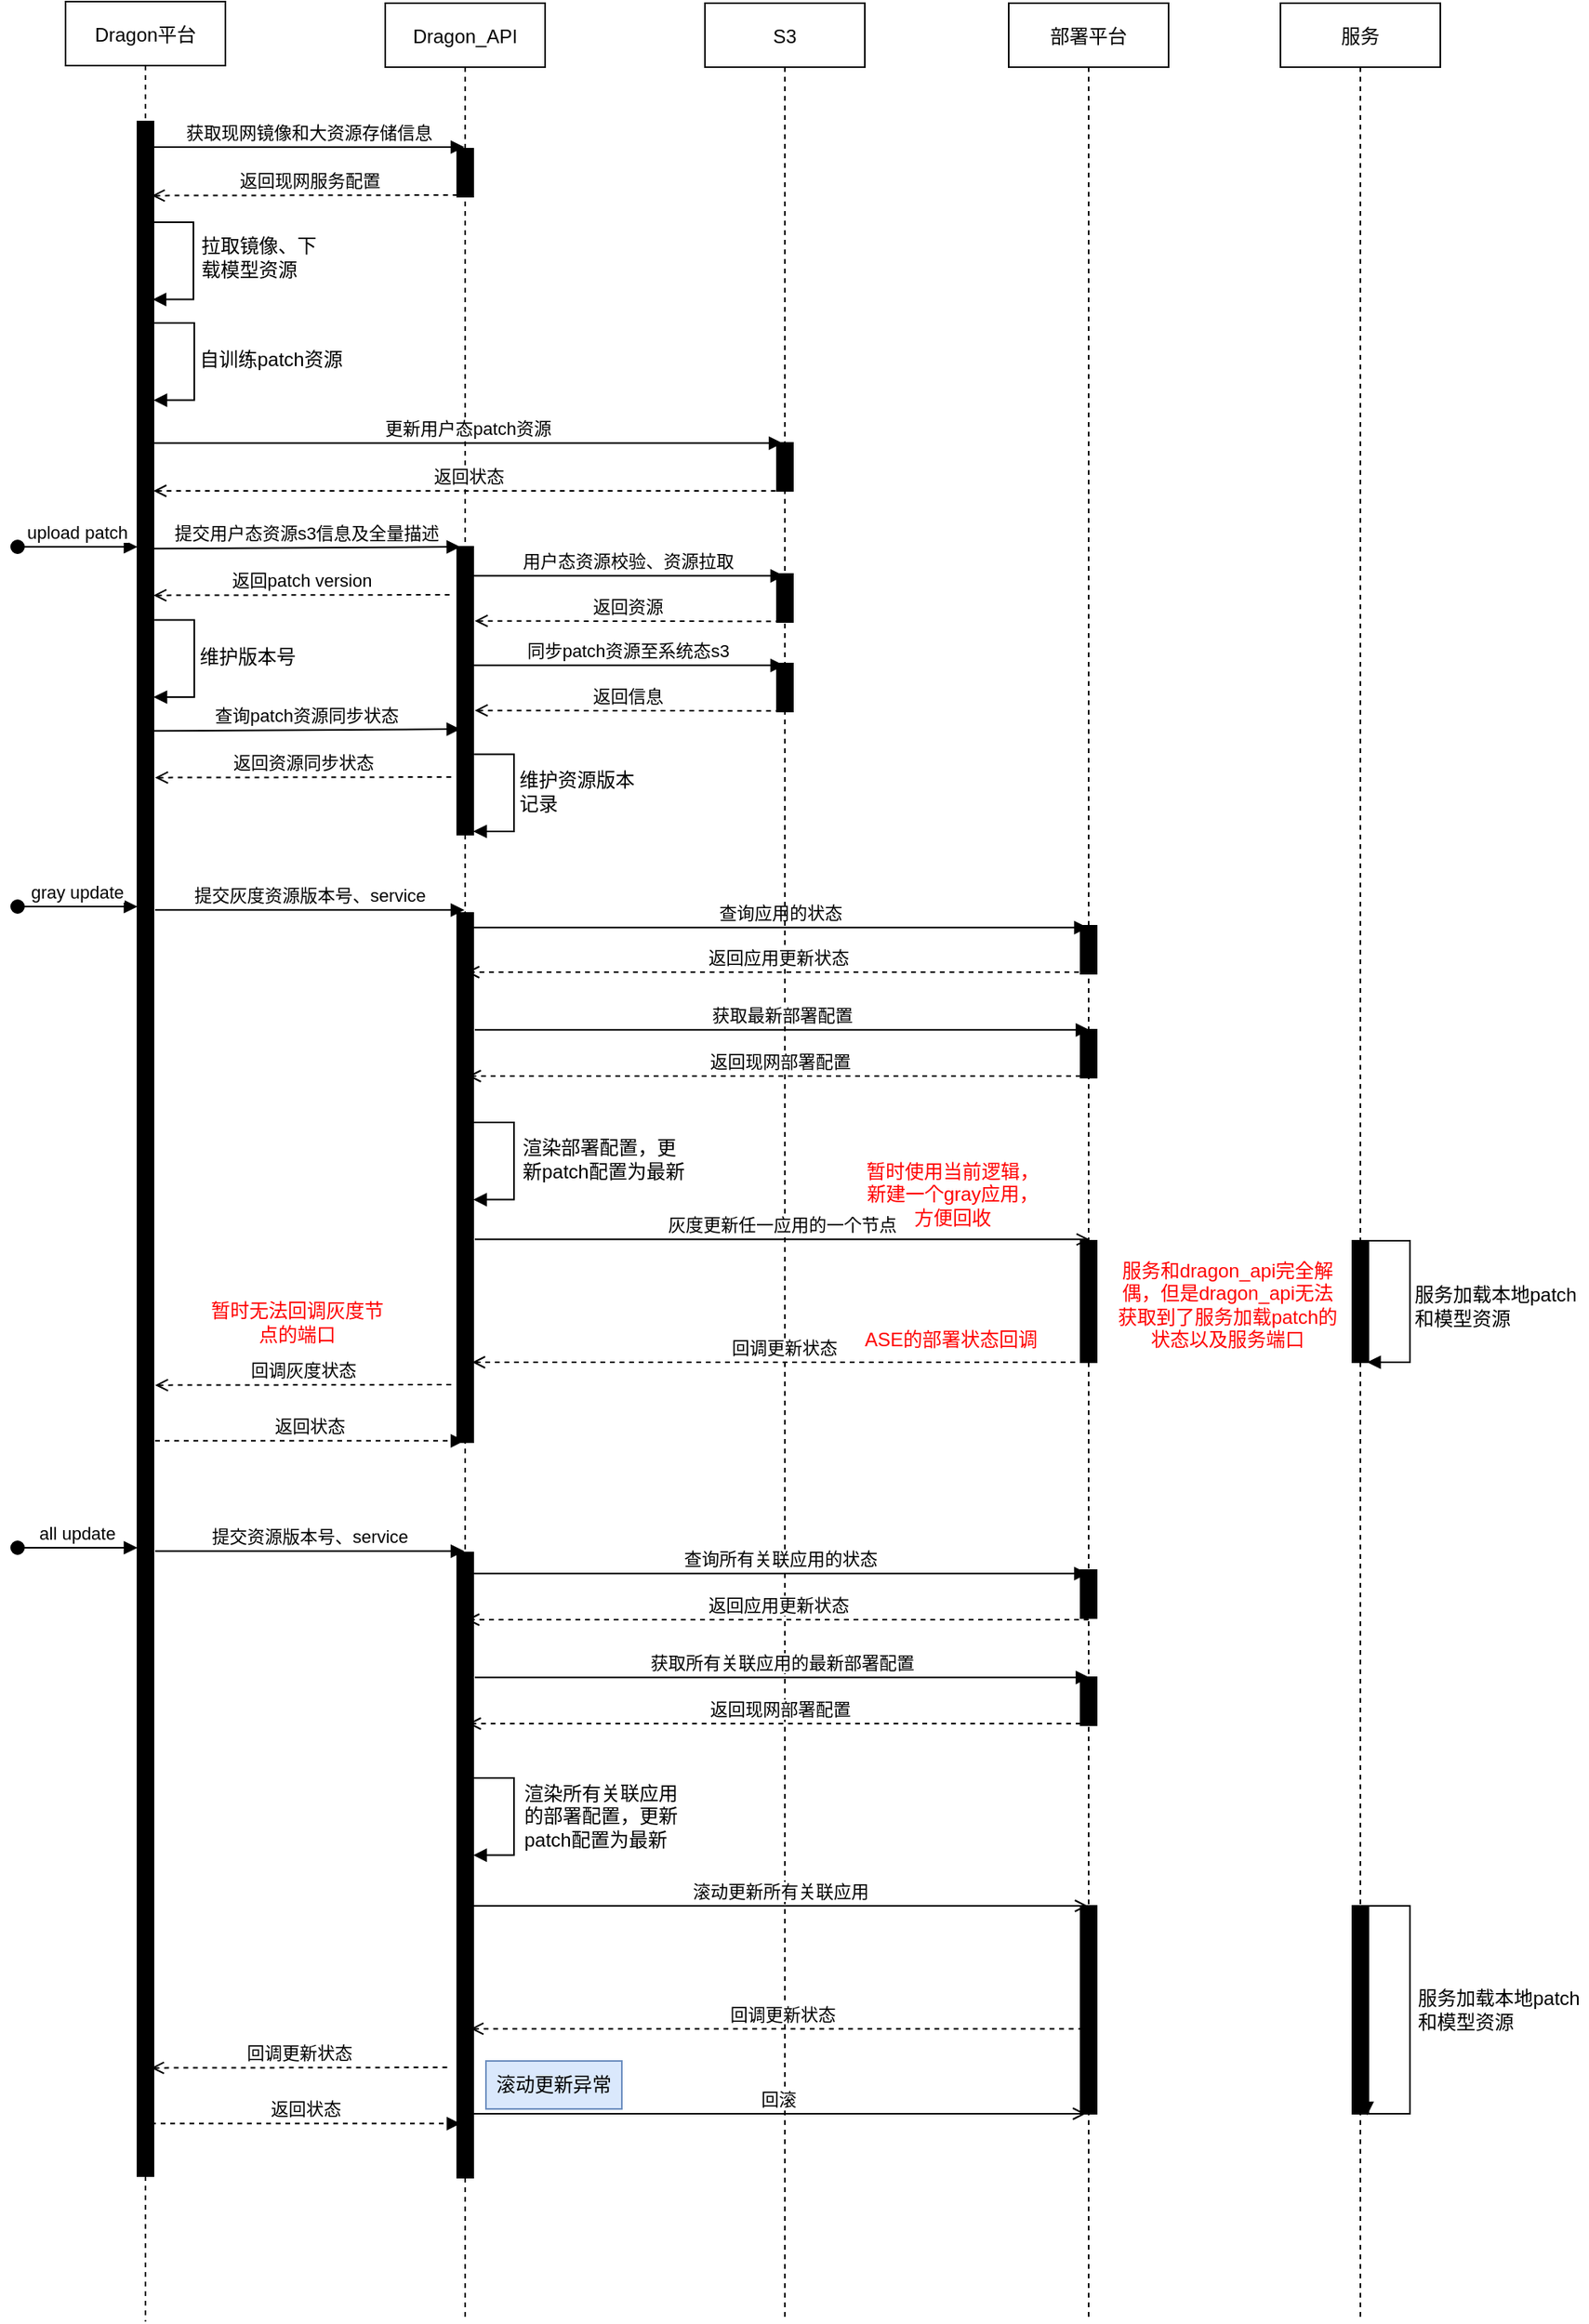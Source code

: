 <mxfile version="19.0.2" type="github" pages="2">
  <diagram id="kgpKYQtTHZ0yAKxKKP6v" name="Page-1">
    <mxGraphModel dx="946" dy="546" grid="1" gridSize="10" guides="1" tooltips="1" connect="1" arrows="1" fold="1" page="1" pageScale="1" pageWidth="850" pageHeight="1100" math="0" shadow="0">
      <root>
        <mxCell id="0" />
        <mxCell id="1" parent="0" />
        <mxCell id="xoV1Sry97TsbXiUux0vx-1" value="Dragon平台" style="shape=umlLifeline;perimeter=lifelinePerimeter;container=1;collapsible=0;recursiveResize=0;rounded=0;shadow=0;strokeWidth=1;" parent="1" vertex="1">
          <mxGeometry x="540" y="69" width="100" height="1451" as="geometry" />
        </mxCell>
        <mxCell id="xoV1Sry97TsbXiUux0vx-10" value="" style="points=[];perimeter=orthogonalPerimeter;rounded=0;shadow=0;strokeWidth=1;fillColor=#000000;" parent="xoV1Sry97TsbXiUux0vx-1" vertex="1">
          <mxGeometry x="45" y="75" width="10" height="1285" as="geometry" />
        </mxCell>
        <mxCell id="xoV1Sry97TsbXiUux0vx-17" value="" style="endArrow=block;html=1;rounded=0;edgeStyle=orthogonalEdgeStyle;entryX=0.945;entryY=0.649;entryDx=0;entryDy=0;entryPerimeter=0;endFill=1;" parent="xoV1Sry97TsbXiUux0vx-1" edge="1">
          <mxGeometry width="50" height="50" relative="1" as="geometry">
            <mxPoint x="55" y="138" as="sourcePoint" />
            <mxPoint x="54.45" y="186.31" as="targetPoint" />
            <Array as="points">
              <mxPoint x="80" y="138" />
              <mxPoint x="80" y="186" />
            </Array>
          </mxGeometry>
        </mxCell>
        <mxCell id="xoV1Sry97TsbXiUux0vx-22" value="" style="endArrow=block;html=1;rounded=0;edgeStyle=orthogonalEdgeStyle;entryX=0.945;entryY=0.649;entryDx=0;entryDy=0;entryPerimeter=0;endFill=1;" parent="xoV1Sry97TsbXiUux0vx-1" edge="1">
          <mxGeometry width="50" height="50" relative="1" as="geometry">
            <mxPoint x="55.55" y="201" as="sourcePoint" />
            <mxPoint x="55" y="249.31" as="targetPoint" />
            <Array as="points">
              <mxPoint x="80.55" y="201" />
              <mxPoint x="80.55" y="249" />
            </Array>
          </mxGeometry>
        </mxCell>
        <mxCell id="xoV1Sry97TsbXiUux0vx-28" value="upload patch" style="verticalAlign=bottom;startArrow=oval;endArrow=block;startSize=8;shadow=0;strokeWidth=1;" parent="xoV1Sry97TsbXiUux0vx-1" edge="1">
          <mxGeometry relative="1" as="geometry">
            <mxPoint x="-30" y="341" as="sourcePoint" />
            <mxPoint x="45" y="341" as="targetPoint" />
          </mxGeometry>
        </mxCell>
        <mxCell id="xoV1Sry97TsbXiUux0vx-6" value="Dragon_API" style="shape=umlLifeline;perimeter=lifelinePerimeter;container=1;collapsible=0;recursiveResize=0;rounded=0;shadow=0;strokeWidth=1;" parent="1" vertex="1">
          <mxGeometry x="740" y="70" width="100" height="1450" as="geometry" />
        </mxCell>
        <mxCell id="xoV1Sry97TsbXiUux0vx-12" value="" style="points=[];perimeter=orthogonalPerimeter;rounded=0;shadow=0;strokeWidth=1;fillColor=#000000;" parent="xoV1Sry97TsbXiUux0vx-6" vertex="1">
          <mxGeometry x="45" y="91" width="10" height="30" as="geometry" />
        </mxCell>
        <mxCell id="xoV1Sry97TsbXiUux0vx-29" value="提交用户态资源s3信息及全量描述" style="verticalAlign=bottom;endArrow=block;shadow=0;strokeWidth=1;entryX=0.191;entryY=-0.039;entryDx=0;entryDy=0;entryPerimeter=0;" parent="xoV1Sry97TsbXiUux0vx-6" edge="1">
          <mxGeometry relative="1" as="geometry">
            <mxPoint x="-145" y="341.17" as="sourcePoint" />
            <mxPoint x="46.91" y="340" as="targetPoint" />
          </mxGeometry>
        </mxCell>
        <mxCell id="xoV1Sry97TsbXiUux0vx-30" value="" style="points=[];perimeter=orthogonalPerimeter;rounded=0;shadow=0;strokeWidth=1;fillColor=#000000;" parent="xoV1Sry97TsbXiUux0vx-6" vertex="1">
          <mxGeometry x="45" y="340" width="10" height="180" as="geometry" />
        </mxCell>
        <mxCell id="xoV1Sry97TsbXiUux0vx-31" value="返回patch version" style="verticalAlign=bottom;endArrow=none;shadow=0;strokeWidth=1;startArrow=open;startFill=0;endFill=0;dashed=1;" parent="xoV1Sry97TsbXiUux0vx-6" edge="1">
          <mxGeometry relative="1" as="geometry">
            <mxPoint x="-145.0" y="370.33" as="sourcePoint" />
            <mxPoint x="41" y="370" as="targetPoint" />
          </mxGeometry>
        </mxCell>
        <mxCell id="xoV1Sry97TsbXiUux0vx-46" value="" style="points=[];perimeter=orthogonalPerimeter;rounded=0;shadow=0;strokeWidth=1;fillColor=#000000;" parent="xoV1Sry97TsbXiUux0vx-6" vertex="1">
          <mxGeometry x="45" y="569" width="10" height="331" as="geometry" />
        </mxCell>
        <mxCell id="xoV1Sry97TsbXiUux0vx-47" value="查询应用的状态" style="verticalAlign=bottom;endArrow=block;shadow=0;strokeWidth=1;" parent="xoV1Sry97TsbXiUux0vx-6" target="xoV1Sry97TsbXiUux0vx-8" edge="1">
          <mxGeometry relative="1" as="geometry">
            <mxPoint x="55" y="578.17" as="sourcePoint" />
            <mxPoint x="248.5" y="578.17" as="targetPoint" />
          </mxGeometry>
        </mxCell>
        <mxCell id="xoV1Sry97TsbXiUux0vx-75" value="" style="points=[];perimeter=orthogonalPerimeter;rounded=0;shadow=0;strokeWidth=1;fillColor=#000000;" parent="xoV1Sry97TsbXiUux0vx-6" vertex="1">
          <mxGeometry x="45" y="969" width="10" height="391" as="geometry" />
        </mxCell>
        <mxCell id="xoV1Sry97TsbXiUux0vx-86" value="回调更新状态" style="verticalAlign=bottom;endArrow=none;shadow=0;strokeWidth=1;startArrow=open;startFill=0;endFill=0;dashed=1;" parent="xoV1Sry97TsbXiUux0vx-6" edge="1">
          <mxGeometry relative="1" as="geometry">
            <mxPoint x="-146.5" y="1291.33" as="sourcePoint" />
            <mxPoint x="39.5" y="1291" as="targetPoint" />
          </mxGeometry>
        </mxCell>
        <mxCell id="xoV1Sry97TsbXiUux0vx-87" value="返回状态" style="verticalAlign=bottom;endArrow=block;shadow=0;strokeWidth=1;dashed=1;" parent="xoV1Sry97TsbXiUux0vx-6" edge="1">
          <mxGeometry relative="1" as="geometry">
            <mxPoint x="-146.5" y="1326.17" as="sourcePoint" />
            <mxPoint x="47" y="1326.17" as="targetPoint" />
          </mxGeometry>
        </mxCell>
        <mxCell id="xoV1Sry97TsbXiUux0vx-90" value="滚动更新异常" style="rounded=0;whiteSpace=wrap;html=1;fillColor=#dae8fc;strokeColor=#6c8ebf;" parent="xoV1Sry97TsbXiUux0vx-6" vertex="1">
          <mxGeometry x="63" y="1287" width="85" height="30" as="geometry" />
        </mxCell>
        <mxCell id="xoV1Sry97TsbXiUux0vx-7" value="S3" style="shape=umlLifeline;perimeter=lifelinePerimeter;container=1;collapsible=0;recursiveResize=0;rounded=0;shadow=0;strokeWidth=1;" parent="1" vertex="1">
          <mxGeometry x="940" y="70" width="100" height="1450" as="geometry" />
        </mxCell>
        <mxCell id="xoV1Sry97TsbXiUux0vx-25" value="" style="points=[];perimeter=orthogonalPerimeter;rounded=0;shadow=0;strokeWidth=1;fillColor=#000000;" parent="xoV1Sry97TsbXiUux0vx-7" vertex="1">
          <mxGeometry x="45" y="275" width="10" height="30" as="geometry" />
        </mxCell>
        <mxCell id="xoV1Sry97TsbXiUux0vx-26" value="返回状态" style="verticalAlign=bottom;endArrow=none;shadow=0;strokeWidth=1;entryX=0.53;entryY=0.147;entryDx=0;entryDy=0;entryPerimeter=0;startArrow=open;startFill=0;endFill=0;dashed=1;" parent="xoV1Sry97TsbXiUux0vx-7" edge="1">
          <mxGeometry relative="1" as="geometry">
            <mxPoint x="-345.013" y="305" as="sourcePoint" />
            <mxPoint x="50" y="305.0" as="targetPoint" />
          </mxGeometry>
        </mxCell>
        <mxCell id="xoV1Sry97TsbXiUux0vx-32" value="用户态资源校验、资源拉取" style="verticalAlign=bottom;endArrow=block;shadow=0;strokeWidth=1;" parent="xoV1Sry97TsbXiUux0vx-7" target="xoV1Sry97TsbXiUux0vx-7" edge="1">
          <mxGeometry relative="1" as="geometry">
            <mxPoint x="-144.91" y="358.17" as="sourcePoint" />
            <mxPoint x="47.0" y="357" as="targetPoint" />
          </mxGeometry>
        </mxCell>
        <mxCell id="xoV1Sry97TsbXiUux0vx-33" value="" style="points=[];perimeter=orthogonalPerimeter;rounded=0;shadow=0;strokeWidth=1;fillColor=#000000;" parent="xoV1Sry97TsbXiUux0vx-7" vertex="1">
          <mxGeometry x="45" y="357" width="10" height="30" as="geometry" />
        </mxCell>
        <mxCell id="xoV1Sry97TsbXiUux0vx-55" value="回调更新状态" style="verticalAlign=bottom;endArrow=none;shadow=0;strokeWidth=1;startArrow=open;startFill=0;endFill=0;dashed=1;" parent="xoV1Sry97TsbXiUux0vx-7" edge="1">
          <mxGeometry relative="1" as="geometry">
            <mxPoint x="-145.65" y="850" as="sourcePoint" />
            <mxPoint x="245.65" y="850" as="targetPoint" />
          </mxGeometry>
        </mxCell>
        <mxCell id="xoV1Sry97TsbXiUux0vx-8" value="部署平台" style="shape=umlLifeline;perimeter=lifelinePerimeter;container=1;collapsible=0;recursiveResize=0;rounded=0;shadow=0;strokeWidth=1;" parent="1" vertex="1">
          <mxGeometry x="1130" y="70" width="100" height="1450" as="geometry" />
        </mxCell>
        <mxCell id="xoV1Sry97TsbXiUux0vx-56" value="" style="points=[];perimeter=orthogonalPerimeter;rounded=0;shadow=0;strokeWidth=1;fillColor=#000000;" parent="xoV1Sry97TsbXiUux0vx-8" vertex="1">
          <mxGeometry x="45" y="577" width="10" height="30" as="geometry" />
        </mxCell>
        <mxCell id="xoV1Sry97TsbXiUux0vx-57" value="" style="points=[];perimeter=orthogonalPerimeter;rounded=0;shadow=0;strokeWidth=1;fillColor=#000000;" parent="xoV1Sry97TsbXiUux0vx-8" vertex="1">
          <mxGeometry x="45" y="642" width="10" height="30" as="geometry" />
        </mxCell>
        <mxCell id="xoV1Sry97TsbXiUux0vx-58" value="" style="points=[];perimeter=orthogonalPerimeter;rounded=0;shadow=0;strokeWidth=1;fillColor=#000000;" parent="xoV1Sry97TsbXiUux0vx-8" vertex="1">
          <mxGeometry x="45" y="774" width="10" height="76" as="geometry" />
        </mxCell>
        <mxCell id="xoV1Sry97TsbXiUux0vx-76" value="" style="points=[];perimeter=orthogonalPerimeter;rounded=0;shadow=0;strokeWidth=1;fillColor=#000000;" parent="xoV1Sry97TsbXiUux0vx-8" vertex="1">
          <mxGeometry x="45" y="980" width="10" height="30" as="geometry" />
        </mxCell>
        <mxCell id="xoV1Sry97TsbXiUux0vx-77" value="" style="points=[];perimeter=orthogonalPerimeter;rounded=0;shadow=0;strokeWidth=1;fillColor=#000000;" parent="xoV1Sry97TsbXiUux0vx-8" vertex="1">
          <mxGeometry x="45" y="1047" width="10" height="30" as="geometry" />
        </mxCell>
        <mxCell id="xoV1Sry97TsbXiUux0vx-82" value="" style="points=[];perimeter=orthogonalPerimeter;rounded=0;shadow=0;strokeWidth=1;fillColor=#000000;" parent="xoV1Sry97TsbXiUux0vx-8" vertex="1">
          <mxGeometry x="45" y="1190" width="10" height="130" as="geometry" />
        </mxCell>
        <mxCell id="xoV1Sry97TsbXiUux0vx-9" value="服务" style="shape=umlLifeline;perimeter=lifelinePerimeter;container=1;collapsible=0;recursiveResize=0;rounded=0;shadow=0;strokeWidth=1;" parent="1" vertex="1">
          <mxGeometry x="1300" y="70" width="100" height="1450" as="geometry" />
        </mxCell>
        <mxCell id="xoV1Sry97TsbXiUux0vx-59" value="" style="points=[];perimeter=orthogonalPerimeter;rounded=0;shadow=0;strokeWidth=1;fillColor=#000000;" parent="xoV1Sry97TsbXiUux0vx-9" vertex="1">
          <mxGeometry x="45" y="774" width="10" height="76" as="geometry" />
        </mxCell>
        <mxCell id="xoV1Sry97TsbXiUux0vx-11" value="获取现网镜像和大资源存储信息" style="verticalAlign=bottom;endArrow=block;shadow=0;strokeWidth=1;" parent="1" target="xoV1Sry97TsbXiUux0vx-6" edge="1">
          <mxGeometry relative="1" as="geometry">
            <mxPoint x="595" y="160" as="sourcePoint" />
            <mxPoint x="780" y="160" as="targetPoint" />
          </mxGeometry>
        </mxCell>
        <mxCell id="xoV1Sry97TsbXiUux0vx-14" value="返回现网服务配置" style="verticalAlign=bottom;endArrow=none;shadow=0;strokeWidth=1;entryX=0.53;entryY=0.147;entryDx=0;entryDy=0;entryPerimeter=0;startArrow=open;startFill=0;endFill=0;dashed=1;" parent="1" edge="1">
          <mxGeometry relative="1" as="geometry">
            <mxPoint x="594" y="190.33" as="sourcePoint" />
            <mxPoint x="792" y="190.0" as="targetPoint" />
          </mxGeometry>
        </mxCell>
        <mxCell id="xoV1Sry97TsbXiUux0vx-21" value="拉取镜像、下载模型资源" style="text;html=1;strokeColor=none;fillColor=none;align=left;verticalAlign=middle;whiteSpace=wrap;rounded=0;" parent="1" vertex="1">
          <mxGeometry x="623" y="214" width="80" height="30" as="geometry" />
        </mxCell>
        <mxCell id="xoV1Sry97TsbXiUux0vx-23" value="自训练patch资源" style="text;html=1;strokeColor=none;fillColor=none;align=left;verticalAlign=middle;whiteSpace=wrap;rounded=0;" parent="1" vertex="1">
          <mxGeometry x="622" y="278" width="98" height="30" as="geometry" />
        </mxCell>
        <mxCell id="xoV1Sry97TsbXiUux0vx-24" value="更新用户态patch资源" style="verticalAlign=bottom;endArrow=block;shadow=0;strokeWidth=1;" parent="1" edge="1">
          <mxGeometry relative="1" as="geometry">
            <mxPoint x="595" y="345.17" as="sourcePoint" />
            <mxPoint x="988.5" y="345.17" as="targetPoint" />
          </mxGeometry>
        </mxCell>
        <mxCell id="xoV1Sry97TsbXiUux0vx-34" value="返回资源" style="verticalAlign=bottom;endArrow=none;shadow=0;strokeWidth=1;startArrow=open;startFill=0;endFill=0;dashed=1;entryX=0.077;entryY=0.383;entryDx=0;entryDy=0;entryPerimeter=0;" parent="1" edge="1">
          <mxGeometry relative="1" as="geometry">
            <mxPoint x="796.0" y="456.33" as="sourcePoint" />
            <mxPoint x="987.77" y="456.64" as="targetPoint" />
          </mxGeometry>
        </mxCell>
        <mxCell id="xoV1Sry97TsbXiUux0vx-35" value="同步patch资源至系统态s3" style="verticalAlign=bottom;endArrow=block;shadow=0;strokeWidth=1;" parent="1" target="xoV1Sry97TsbXiUux0vx-7" edge="1">
          <mxGeometry relative="1" as="geometry">
            <mxPoint x="795.09" y="484.17" as="sourcePoint" />
            <mxPoint x="987" y="483" as="targetPoint" />
          </mxGeometry>
        </mxCell>
        <mxCell id="xoV1Sry97TsbXiUux0vx-36" value="" style="points=[];perimeter=orthogonalPerimeter;rounded=0;shadow=0;strokeWidth=1;fillColor=#000000;" parent="1" vertex="1">
          <mxGeometry x="985" y="483" width="10" height="30" as="geometry" />
        </mxCell>
        <mxCell id="xoV1Sry97TsbXiUux0vx-37" value="返回信息" style="verticalAlign=bottom;endArrow=none;shadow=0;strokeWidth=1;startArrow=open;startFill=0;endFill=0;dashed=1;entryX=0.077;entryY=0.383;entryDx=0;entryDy=0;entryPerimeter=0;" parent="1" edge="1">
          <mxGeometry relative="1" as="geometry">
            <mxPoint x="796.0" y="512.33" as="sourcePoint" />
            <mxPoint x="987.77" y="512.64" as="targetPoint" />
          </mxGeometry>
        </mxCell>
        <mxCell id="xoV1Sry97TsbXiUux0vx-38" value="" style="endArrow=block;html=1;rounded=0;edgeStyle=orthogonalEdgeStyle;entryX=0.945;entryY=0.649;entryDx=0;entryDy=0;entryPerimeter=0;endFill=1;" parent="1" edge="1">
          <mxGeometry width="50" height="50" relative="1" as="geometry">
            <mxPoint x="795.55" y="539.69" as="sourcePoint" />
            <mxPoint x="795" y="588" as="targetPoint" />
            <Array as="points">
              <mxPoint x="820.55" y="539.69" />
              <mxPoint x="820.55" y="587.69" />
            </Array>
          </mxGeometry>
        </mxCell>
        <mxCell id="xoV1Sry97TsbXiUux0vx-39" value="维护资源版本记录" style="text;html=1;strokeColor=none;fillColor=none;align=left;verticalAlign=middle;whiteSpace=wrap;rounded=0;" parent="1" vertex="1">
          <mxGeometry x="822" y="547.69" width="80" height="30" as="geometry" />
        </mxCell>
        <mxCell id="xoV1Sry97TsbXiUux0vx-40" value="查询patch资源同步状态" style="verticalAlign=bottom;endArrow=block;shadow=0;strokeWidth=1;entryX=0.191;entryY=-0.039;entryDx=0;entryDy=0;entryPerimeter=0;" parent="1" edge="1">
          <mxGeometry relative="1" as="geometry">
            <mxPoint x="595" y="525.17" as="sourcePoint" />
            <mxPoint x="786.91" y="524" as="targetPoint" />
          </mxGeometry>
        </mxCell>
        <mxCell id="xoV1Sry97TsbXiUux0vx-41" value="返回资源同步状态" style="verticalAlign=bottom;endArrow=none;shadow=0;strokeWidth=1;startArrow=open;startFill=0;endFill=0;dashed=1;" parent="1" edge="1">
          <mxGeometry relative="1" as="geometry">
            <mxPoint x="596.0" y="554.33" as="sourcePoint" />
            <mxPoint x="782" y="554" as="targetPoint" />
          </mxGeometry>
        </mxCell>
        <mxCell id="xoV1Sry97TsbXiUux0vx-42" value="" style="endArrow=block;html=1;rounded=0;edgeStyle=orthogonalEdgeStyle;entryX=0.945;entryY=0.649;entryDx=0;entryDy=0;entryPerimeter=0;endFill=1;" parent="1" edge="1">
          <mxGeometry width="50" height="50" relative="1" as="geometry">
            <mxPoint x="595.55" y="455.69" as="sourcePoint" />
            <mxPoint x="595" y="504" as="targetPoint" />
            <Array as="points">
              <mxPoint x="620.55" y="455.69" />
              <mxPoint x="620.55" y="503.69" />
            </Array>
          </mxGeometry>
        </mxCell>
        <mxCell id="xoV1Sry97TsbXiUux0vx-43" value="维护版本号" style="text;html=1;strokeColor=none;fillColor=none;align=left;verticalAlign=middle;whiteSpace=wrap;rounded=0;" parent="1" vertex="1">
          <mxGeometry x="622" y="463.69" width="80" height="30" as="geometry" />
        </mxCell>
        <mxCell id="xoV1Sry97TsbXiUux0vx-44" value="gray update" style="verticalAlign=bottom;startArrow=oval;endArrow=block;startSize=8;shadow=0;strokeWidth=1;" parent="1" edge="1">
          <mxGeometry relative="1" as="geometry">
            <mxPoint x="510" y="635" as="sourcePoint" />
            <mxPoint x="585" y="635" as="targetPoint" />
          </mxGeometry>
        </mxCell>
        <mxCell id="xoV1Sry97TsbXiUux0vx-45" value="提交灰度资源版本号、service" style="verticalAlign=bottom;endArrow=block;shadow=0;strokeWidth=1;" parent="1" target="xoV1Sry97TsbXiUux0vx-6" edge="1">
          <mxGeometry relative="1" as="geometry">
            <mxPoint x="596" y="637.17" as="sourcePoint" />
            <mxPoint x="787.91" y="636" as="targetPoint" />
          </mxGeometry>
        </mxCell>
        <mxCell id="xoV1Sry97TsbXiUux0vx-48" value="返回应用更新状态" style="verticalAlign=bottom;endArrow=none;shadow=0;strokeWidth=1;startArrow=open;startFill=0;endFill=0;dashed=1;" parent="1" edge="1">
          <mxGeometry relative="1" as="geometry">
            <mxPoint x="790.7" y="676" as="sourcePoint" />
            <mxPoint x="1182" y="676" as="targetPoint" />
          </mxGeometry>
        </mxCell>
        <mxCell id="xoV1Sry97TsbXiUux0vx-50" value="获取最新部署配置" style="verticalAlign=bottom;endArrow=block;shadow=0;strokeWidth=1;" parent="1" edge="1">
          <mxGeometry relative="1" as="geometry">
            <mxPoint x="796" y="712.17" as="sourcePoint" />
            <mxPoint x="1180.5" y="712.17" as="targetPoint" />
          </mxGeometry>
        </mxCell>
        <mxCell id="xoV1Sry97TsbXiUux0vx-51" value="返回现网部署配置" style="verticalAlign=bottom;endArrow=none;shadow=0;strokeWidth=1;startArrow=open;startFill=0;endFill=0;dashed=1;" parent="1" edge="1">
          <mxGeometry relative="1" as="geometry">
            <mxPoint x="791.7" y="741" as="sourcePoint" />
            <mxPoint x="1183" y="741" as="targetPoint" />
          </mxGeometry>
        </mxCell>
        <mxCell id="xoV1Sry97TsbXiUux0vx-52" value="" style="endArrow=block;html=1;rounded=0;edgeStyle=orthogonalEdgeStyle;entryX=0.945;entryY=0.649;entryDx=0;entryDy=0;entryPerimeter=0;endFill=1;" parent="1" edge="1">
          <mxGeometry width="50" height="50" relative="1" as="geometry">
            <mxPoint x="795.55" y="770.0" as="sourcePoint" />
            <mxPoint x="795" y="818.31" as="targetPoint" />
            <Array as="points">
              <mxPoint x="820.55" y="770" />
              <mxPoint x="820.55" y="818" />
            </Array>
          </mxGeometry>
        </mxCell>
        <mxCell id="xoV1Sry97TsbXiUux0vx-53" value="渲染部署配置，更新patch配置为最新" style="text;html=1;strokeColor=none;fillColor=none;align=left;verticalAlign=middle;whiteSpace=wrap;rounded=0;" parent="1" vertex="1">
          <mxGeometry x="824" y="778" width="108" height="30" as="geometry" />
        </mxCell>
        <mxCell id="xoV1Sry97TsbXiUux0vx-54" value="灰度更新任一应用的一个节点" style="verticalAlign=bottom;endArrow=open;shadow=0;strokeWidth=1;endFill=0;" parent="1" edge="1">
          <mxGeometry relative="1" as="geometry">
            <mxPoint x="796" y="843.17" as="sourcePoint" />
            <mxPoint x="1180.5" y="843.17" as="targetPoint" />
          </mxGeometry>
        </mxCell>
        <mxCell id="xoV1Sry97TsbXiUux0vx-60" value="" style="endArrow=block;html=1;rounded=0;edgeStyle=orthogonalEdgeStyle;entryX=0.92;entryY=1.008;entryDx=0;entryDy=0;entryPerimeter=0;endFill=1;" parent="1" target="xoV1Sry97TsbXiUux0vx-59" edge="1">
          <mxGeometry width="50" height="50" relative="1" as="geometry">
            <mxPoint x="1355.55" y="844.0" as="sourcePoint" />
            <mxPoint x="1355" y="892.31" as="targetPoint" />
            <Array as="points">
              <mxPoint x="1381" y="844" />
              <mxPoint x="1381" y="920" />
              <mxPoint x="1354" y="920" />
            </Array>
          </mxGeometry>
        </mxCell>
        <mxCell id="xoV1Sry97TsbXiUux0vx-61" value="服务加载本地patch和模型资源" style="text;html=1;strokeColor=none;fillColor=none;align=left;verticalAlign=middle;whiteSpace=wrap;rounded=0;" parent="1" vertex="1">
          <mxGeometry x="1382" y="870" width="108" height="30" as="geometry" />
        </mxCell>
        <mxCell id="xoV1Sry97TsbXiUux0vx-62" value="回调灰度状态" style="verticalAlign=bottom;endArrow=none;shadow=0;strokeWidth=1;startArrow=open;startFill=0;endFill=0;dashed=1;" parent="1" edge="1">
          <mxGeometry relative="1" as="geometry">
            <mxPoint x="596.0" y="934.33" as="sourcePoint" />
            <mxPoint x="782" y="934" as="targetPoint" />
          </mxGeometry>
        </mxCell>
        <mxCell id="xoV1Sry97TsbXiUux0vx-63" value="暂时无法回调灰度节点的端口" style="text;html=1;strokeColor=none;fillColor=none;align=center;verticalAlign=middle;whiteSpace=wrap;rounded=0;fontColor=#FF0000;" parent="1" vertex="1">
          <mxGeometry x="630" y="880" width="110" height="30" as="geometry" />
        </mxCell>
        <mxCell id="xoV1Sry97TsbXiUux0vx-64" value="返回状态" style="verticalAlign=bottom;endArrow=block;shadow=0;strokeWidth=1;dashed=1;" parent="1" edge="1">
          <mxGeometry relative="1" as="geometry">
            <mxPoint x="596" y="969.17" as="sourcePoint" />
            <mxPoint x="789.5" y="969.17" as="targetPoint" />
          </mxGeometry>
        </mxCell>
        <mxCell id="xoV1Sry97TsbXiUux0vx-65" value="暂时使用当前逻辑，新建一个gray应用，方便回收" style="text;html=1;strokeColor=none;fillColor=none;align=center;verticalAlign=middle;whiteSpace=wrap;rounded=0;fontColor=#FF0000;" parent="1" vertex="1">
          <mxGeometry x="1040" y="800" width="110" height="30" as="geometry" />
        </mxCell>
        <mxCell id="xoV1Sry97TsbXiUux0vx-66" value="ASE的部署状态回调" style="text;html=1;strokeColor=none;fillColor=none;align=center;verticalAlign=middle;whiteSpace=wrap;rounded=0;fontColor=#FF0000;" parent="1" vertex="1">
          <mxGeometry x="1034" y="891" width="120" height="30" as="geometry" />
        </mxCell>
        <mxCell id="xoV1Sry97TsbXiUux0vx-67" value="服务和dragon_api完全解偶，但是dragon_api无法获取到了服务加载patch的状态以及服务端口" style="text;html=1;strokeColor=none;fillColor=none;align=center;verticalAlign=middle;whiteSpace=wrap;rounded=0;fontColor=#FF0000;" parent="1" vertex="1">
          <mxGeometry x="1197" y="859" width="140" height="50" as="geometry" />
        </mxCell>
        <mxCell id="xoV1Sry97TsbXiUux0vx-69" value="all update" style="verticalAlign=bottom;startArrow=oval;endArrow=block;startSize=8;shadow=0;strokeWidth=1;" parent="1" edge="1">
          <mxGeometry relative="1" as="geometry">
            <mxPoint x="510" y="1036" as="sourcePoint" />
            <mxPoint x="585" y="1036" as="targetPoint" />
          </mxGeometry>
        </mxCell>
        <mxCell id="xoV1Sry97TsbXiUux0vx-70" value="提交资源版本号、service" style="verticalAlign=bottom;endArrow=block;shadow=0;strokeWidth=1;" parent="1" edge="1">
          <mxGeometry relative="1" as="geometry">
            <mxPoint x="596" y="1038.17" as="sourcePoint" />
            <mxPoint x="789.5" y="1038.17" as="targetPoint" />
          </mxGeometry>
        </mxCell>
        <mxCell id="xoV1Sry97TsbXiUux0vx-71" value="查询所有关联应用的状态" style="verticalAlign=bottom;endArrow=block;shadow=0;strokeWidth=1;" parent="1" edge="1">
          <mxGeometry relative="1" as="geometry">
            <mxPoint x="795" y="1052.17" as="sourcePoint" />
            <mxPoint x="1179.5" y="1052.17" as="targetPoint" />
          </mxGeometry>
        </mxCell>
        <mxCell id="xoV1Sry97TsbXiUux0vx-72" value="返回应用更新状态" style="verticalAlign=bottom;endArrow=none;shadow=0;strokeWidth=1;startArrow=open;startFill=0;endFill=0;dashed=1;" parent="1" edge="1">
          <mxGeometry relative="1" as="geometry">
            <mxPoint x="790.7" y="1081" as="sourcePoint" />
            <mxPoint x="1182" y="1081" as="targetPoint" />
          </mxGeometry>
        </mxCell>
        <mxCell id="xoV1Sry97TsbXiUux0vx-73" value="获取所有关联应用的最新部署配置" style="verticalAlign=bottom;endArrow=block;shadow=0;strokeWidth=1;" parent="1" edge="1">
          <mxGeometry relative="1" as="geometry">
            <mxPoint x="796" y="1117.17" as="sourcePoint" />
            <mxPoint x="1180.5" y="1117.17" as="targetPoint" />
          </mxGeometry>
        </mxCell>
        <mxCell id="xoV1Sry97TsbXiUux0vx-74" value="返回现网部署配置" style="verticalAlign=bottom;endArrow=none;shadow=0;strokeWidth=1;startArrow=open;startFill=0;endFill=0;dashed=1;" parent="1" edge="1">
          <mxGeometry relative="1" as="geometry">
            <mxPoint x="791.7" y="1146" as="sourcePoint" />
            <mxPoint x="1183" y="1146" as="targetPoint" />
          </mxGeometry>
        </mxCell>
        <mxCell id="xoV1Sry97TsbXiUux0vx-78" value="" style="endArrow=block;html=1;rounded=0;edgeStyle=orthogonalEdgeStyle;entryX=0.945;entryY=0.649;entryDx=0;entryDy=0;entryPerimeter=0;endFill=1;" parent="1" edge="1">
          <mxGeometry width="50" height="50" relative="1" as="geometry">
            <mxPoint x="795.55" y="1180.0" as="sourcePoint" />
            <mxPoint x="795" y="1228.31" as="targetPoint" />
            <Array as="points">
              <mxPoint x="820.55" y="1180" />
              <mxPoint x="820.55" y="1228" />
            </Array>
          </mxGeometry>
        </mxCell>
        <mxCell id="xoV1Sry97TsbXiUux0vx-79" value="渲染所有关联应用的部署配置，更新patch配置为最新" style="text;html=1;strokeColor=none;fillColor=none;align=left;verticalAlign=middle;whiteSpace=wrap;rounded=0;" parent="1" vertex="1">
          <mxGeometry x="825" y="1189" width="108" height="30" as="geometry" />
        </mxCell>
        <mxCell id="xoV1Sry97TsbXiUux0vx-80" value="回调更新状态" style="verticalAlign=bottom;endArrow=none;shadow=0;strokeWidth=1;startArrow=open;startFill=0;endFill=0;dashed=1;" parent="1" edge="1">
          <mxGeometry relative="1" as="geometry">
            <mxPoint x="793.35" y="1336.83" as="sourcePoint" />
            <mxPoint x="1184.65" y="1336.83" as="targetPoint" />
          </mxGeometry>
        </mxCell>
        <mxCell id="xoV1Sry97TsbXiUux0vx-81" value="滚动更新所有关联应用" style="verticalAlign=bottom;endArrow=open;shadow=0;strokeWidth=1;endFill=0;" parent="1" edge="1">
          <mxGeometry relative="1" as="geometry">
            <mxPoint x="795" y="1260" as="sourcePoint" />
            <mxPoint x="1179.5" y="1260" as="targetPoint" />
          </mxGeometry>
        </mxCell>
        <mxCell id="xoV1Sry97TsbXiUux0vx-83" value="" style="points=[];perimeter=orthogonalPerimeter;rounded=0;shadow=0;strokeWidth=1;fillColor=#000000;" parent="1" vertex="1">
          <mxGeometry x="1345" y="1260" width="10" height="130" as="geometry" />
        </mxCell>
        <mxCell id="xoV1Sry97TsbXiUux0vx-84" value="" style="endArrow=block;html=1;rounded=0;edgeStyle=orthogonalEdgeStyle;entryX=0.92;entryY=1.008;entryDx=0;entryDy=0;entryPerimeter=0;endFill=1;" parent="1" target="xoV1Sry97TsbXiUux0vx-83" edge="1">
          <mxGeometry width="50" height="50" relative="1" as="geometry">
            <mxPoint x="1355.55" y="1260.0" as="sourcePoint" />
            <mxPoint x="1355" y="1308.31" as="targetPoint" />
            <Array as="points">
              <mxPoint x="1381" y="1260" />
              <mxPoint x="1381" y="1390" />
            </Array>
          </mxGeometry>
        </mxCell>
        <mxCell id="xoV1Sry97TsbXiUux0vx-85" value="服务加载本地patch和模型资源" style="text;html=1;strokeColor=none;fillColor=none;align=left;verticalAlign=middle;whiteSpace=wrap;rounded=0;" parent="1" vertex="1">
          <mxGeometry x="1384" y="1310" width="108" height="30" as="geometry" />
        </mxCell>
        <mxCell id="xoV1Sry97TsbXiUux0vx-89" value="回滚" style="verticalAlign=bottom;endArrow=open;shadow=0;strokeWidth=1;endFill=0;" parent="1" edge="1">
          <mxGeometry relative="1" as="geometry">
            <mxPoint x="793.75" y="1390" as="sourcePoint" />
            <mxPoint x="1178.25" y="1390" as="targetPoint" />
          </mxGeometry>
        </mxCell>
      </root>
    </mxGraphModel>
  </diagram>
  <diagram id="SNidYkK3ugjJ0MXpBBlN" name="第 2 页">
    <mxGraphModel dx="1113" dy="642" grid="1" gridSize="10" guides="1" tooltips="1" connect="1" arrows="1" fold="1" page="1" pageScale="1" pageWidth="827" pageHeight="1169" math="0" shadow="0">
      <root>
        <mxCell id="0" />
        <mxCell id="1" parent="0" />
        <mxCell id="AJQjmvWMt2mCE4IzMNHh-1" value="Dragon平台" style="shape=umlLifeline;perimeter=lifelinePerimeter;container=1;collapsible=0;recursiveResize=0;rounded=0;shadow=0;strokeWidth=1;" vertex="1" parent="1">
          <mxGeometry x="310" y="69" width="100" height="1451" as="geometry" />
        </mxCell>
        <mxCell id="AJQjmvWMt2mCE4IzMNHh-2" value="" style="points=[];perimeter=orthogonalPerimeter;rounded=0;shadow=0;strokeWidth=1;fillColor=#000000;" vertex="1" parent="AJQjmvWMt2mCE4IzMNHh-1">
          <mxGeometry x="45" y="75" width="10" height="1285" as="geometry" />
        </mxCell>
        <mxCell id="AJQjmvWMt2mCE4IzMNHh-3" value="" style="endArrow=block;html=1;rounded=0;edgeStyle=orthogonalEdgeStyle;entryX=0.945;entryY=0.649;entryDx=0;entryDy=0;entryPerimeter=0;endFill=1;" edge="1" parent="AJQjmvWMt2mCE4IzMNHh-1">
          <mxGeometry width="50" height="50" relative="1" as="geometry">
            <mxPoint x="55" y="138" as="sourcePoint" />
            <mxPoint x="54.45" y="186.31" as="targetPoint" />
            <Array as="points">
              <mxPoint x="80" y="138" />
              <mxPoint x="80" y="186" />
            </Array>
          </mxGeometry>
        </mxCell>
        <mxCell id="AJQjmvWMt2mCE4IzMNHh-4" value="" style="endArrow=block;html=1;rounded=0;edgeStyle=orthogonalEdgeStyle;entryX=0.945;entryY=0.649;entryDx=0;entryDy=0;entryPerimeter=0;endFill=1;" edge="1" parent="AJQjmvWMt2mCE4IzMNHh-1">
          <mxGeometry width="50" height="50" relative="1" as="geometry">
            <mxPoint x="55.55" y="201" as="sourcePoint" />
            <mxPoint x="55" y="249.31" as="targetPoint" />
            <Array as="points">
              <mxPoint x="80.55" y="201" />
              <mxPoint x="80.55" y="249" />
            </Array>
          </mxGeometry>
        </mxCell>
        <mxCell id="AJQjmvWMt2mCE4IzMNHh-5" value="upload patch" style="verticalAlign=bottom;startArrow=oval;endArrow=block;startSize=8;shadow=0;strokeWidth=1;" edge="1" parent="AJQjmvWMt2mCE4IzMNHh-1">
          <mxGeometry relative="1" as="geometry">
            <mxPoint x="-30" y="341" as="sourcePoint" />
            <mxPoint x="45" y="341" as="targetPoint" />
          </mxGeometry>
        </mxCell>
        <mxCell id="AJQjmvWMt2mCE4IzMNHh-90" value="all update" style="verticalAlign=bottom;startArrow=oval;endArrow=block;startSize=8;shadow=0;strokeWidth=1;" edge="1" parent="AJQjmvWMt2mCE4IzMNHh-1">
          <mxGeometry relative="1" as="geometry">
            <mxPoint x="-30" y="1041" as="sourcePoint" />
            <mxPoint x="45" y="1041" as="targetPoint" />
          </mxGeometry>
        </mxCell>
        <mxCell id="AJQjmvWMt2mCE4IzMNHh-6" value="Dragon_API" style="shape=umlLifeline;perimeter=lifelinePerimeter;container=1;collapsible=0;recursiveResize=0;rounded=0;shadow=0;strokeWidth=1;" vertex="1" parent="1">
          <mxGeometry x="510" y="70" width="100" height="1450" as="geometry" />
        </mxCell>
        <mxCell id="AJQjmvWMt2mCE4IzMNHh-7" value="" style="points=[];perimeter=orthogonalPerimeter;rounded=0;shadow=0;strokeWidth=1;fillColor=#000000;" vertex="1" parent="AJQjmvWMt2mCE4IzMNHh-6">
          <mxGeometry x="45" y="91" width="10" height="30" as="geometry" />
        </mxCell>
        <mxCell id="AJQjmvWMt2mCE4IzMNHh-8" value="提交用户态资源s3信息及全量描述" style="verticalAlign=bottom;endArrow=block;shadow=0;strokeWidth=1;entryX=0.191;entryY=-0.039;entryDx=0;entryDy=0;entryPerimeter=0;" edge="1" parent="AJQjmvWMt2mCE4IzMNHh-6">
          <mxGeometry relative="1" as="geometry">
            <mxPoint x="-145" y="341.17" as="sourcePoint" />
            <mxPoint x="46.91" y="340" as="targetPoint" />
          </mxGeometry>
        </mxCell>
        <mxCell id="AJQjmvWMt2mCE4IzMNHh-9" value="" style="points=[];perimeter=orthogonalPerimeter;rounded=0;shadow=0;strokeWidth=1;fillColor=#000000;" vertex="1" parent="AJQjmvWMt2mCE4IzMNHh-6">
          <mxGeometry x="45" y="340" width="10" height="180" as="geometry" />
        </mxCell>
        <mxCell id="AJQjmvWMt2mCE4IzMNHh-10" value="返回patch version" style="verticalAlign=bottom;endArrow=none;shadow=0;strokeWidth=1;startArrow=open;startFill=0;endFill=0;dashed=1;" edge="1" parent="AJQjmvWMt2mCE4IzMNHh-6">
          <mxGeometry relative="1" as="geometry">
            <mxPoint x="-145.0" y="370.33" as="sourcePoint" />
            <mxPoint x="41" y="370" as="targetPoint" />
          </mxGeometry>
        </mxCell>
        <mxCell id="AJQjmvWMt2mCE4IzMNHh-11" value="" style="points=[];perimeter=orthogonalPerimeter;rounded=0;shadow=0;strokeWidth=1;fillColor=#000000;" vertex="1" parent="AJQjmvWMt2mCE4IzMNHh-6">
          <mxGeometry x="45" y="569" width="10" height="301" as="geometry" />
        </mxCell>
        <mxCell id="AJQjmvWMt2mCE4IzMNHh-12" value="控制节点灰度，服务根据环境变量确定" style="verticalAlign=bottom;endArrow=block;shadow=0;strokeWidth=1;" edge="1" parent="AJQjmvWMt2mCE4IzMNHh-6" target="AJQjmvWMt2mCE4IzMNHh-23">
          <mxGeometry relative="1" as="geometry">
            <mxPoint x="55" y="578.17" as="sourcePoint" />
            <mxPoint x="248.5" y="578.17" as="targetPoint" />
          </mxGeometry>
        </mxCell>
        <mxCell id="AJQjmvWMt2mCE4IzMNHh-87" value="下线灰度节点" style="verticalAlign=bottom;endArrow=block;shadow=0;strokeWidth=1;" edge="1" parent="AJQjmvWMt2mCE4IzMNHh-6">
          <mxGeometry relative="1" as="geometry">
            <mxPoint x="-145.5" y="930" as="sourcePoint" />
            <mxPoint x="48" y="930" as="targetPoint" />
          </mxGeometry>
        </mxCell>
        <mxCell id="AJQjmvWMt2mCE4IzMNHh-88" value="" style="points=[];perimeter=orthogonalPerimeter;rounded=0;shadow=0;strokeWidth=1;fillColor=#000000;" vertex="1" parent="AJQjmvWMt2mCE4IzMNHh-6">
          <mxGeometry x="45" y="930" width="10" height="30" as="geometry" />
        </mxCell>
        <mxCell id="AJQjmvWMt2mCE4IzMNHh-92" value="发送需要发布的资源版本号" style="verticalAlign=bottom;endArrow=open;shadow=0;strokeWidth=1;endFill=0;" edge="1" parent="AJQjmvWMt2mCE4IzMNHh-6">
          <mxGeometry relative="1" as="geometry">
            <mxPoint x="-144.5" y="1047" as="sourcePoint" />
            <mxPoint x="49" y="1047" as="targetPoint" />
          </mxGeometry>
        </mxCell>
        <mxCell id="AJQjmvWMt2mCE4IzMNHh-93" value="" style="points=[];perimeter=orthogonalPerimeter;rounded=0;shadow=0;strokeWidth=1;fillColor=#000000;" vertex="1" parent="AJQjmvWMt2mCE4IzMNHh-6">
          <mxGeometry x="45" y="1047" width="10" height="223" as="geometry" />
        </mxCell>
        <mxCell id="AJQjmvWMt2mCE4IzMNHh-17" value="S3" style="shape=umlLifeline;perimeter=lifelinePerimeter;container=1;collapsible=0;recursiveResize=0;rounded=0;shadow=0;strokeWidth=1;" vertex="1" parent="1">
          <mxGeometry x="710" y="70" width="117" height="1450" as="geometry" />
        </mxCell>
        <mxCell id="AJQjmvWMt2mCE4IzMNHh-18" value="" style="points=[];perimeter=orthogonalPerimeter;rounded=0;shadow=0;strokeWidth=1;fillColor=#000000;" vertex="1" parent="AJQjmvWMt2mCE4IzMNHh-17">
          <mxGeometry x="45" y="275" width="10" height="30" as="geometry" />
        </mxCell>
        <mxCell id="AJQjmvWMt2mCE4IzMNHh-19" value="返回状态" style="verticalAlign=bottom;endArrow=none;shadow=0;strokeWidth=1;entryX=0.53;entryY=0.147;entryDx=0;entryDy=0;entryPerimeter=0;startArrow=open;startFill=0;endFill=0;dashed=1;" edge="1" parent="AJQjmvWMt2mCE4IzMNHh-17">
          <mxGeometry relative="1" as="geometry">
            <mxPoint x="-345.013" y="305" as="sourcePoint" />
            <mxPoint x="50" y="305.0" as="targetPoint" />
          </mxGeometry>
        </mxCell>
        <mxCell id="AJQjmvWMt2mCE4IzMNHh-20" value="用户态资源校验、资源拉取" style="verticalAlign=bottom;endArrow=block;shadow=0;strokeWidth=1;" edge="1" parent="AJQjmvWMt2mCE4IzMNHh-17" target="AJQjmvWMt2mCE4IzMNHh-17">
          <mxGeometry relative="1" as="geometry">
            <mxPoint x="-144.91" y="358.17" as="sourcePoint" />
            <mxPoint x="47.0" y="357" as="targetPoint" />
          </mxGeometry>
        </mxCell>
        <mxCell id="AJQjmvWMt2mCE4IzMNHh-21" value="" style="points=[];perimeter=orthogonalPerimeter;rounded=0;shadow=0;strokeWidth=1;fillColor=#000000;" vertex="1" parent="AJQjmvWMt2mCE4IzMNHh-17">
          <mxGeometry x="45" y="357" width="10" height="30" as="geometry" />
        </mxCell>
        <mxCell id="AJQjmvWMt2mCE4IzMNHh-80" value="" style="points=[];perimeter=orthogonalPerimeter;rounded=0;shadow=0;strokeWidth=1;fillColor=#000000;" vertex="1" parent="AJQjmvWMt2mCE4IzMNHh-17">
          <mxGeometry x="45" y="690" width="10" height="30" as="geometry" />
        </mxCell>
        <mxCell id="AJQjmvWMt2mCE4IzMNHh-23" value="服务" style="shape=umlLifeline;perimeter=lifelinePerimeter;container=1;collapsible=0;recursiveResize=0;rounded=0;shadow=0;strokeWidth=1;" vertex="1" parent="1">
          <mxGeometry x="900" y="70" width="100" height="1450" as="geometry" />
        </mxCell>
        <mxCell id="AJQjmvWMt2mCE4IzMNHh-24" value="" style="points=[];perimeter=orthogonalPerimeter;rounded=0;shadow=0;strokeWidth=1;fillColor=#000000;" vertex="1" parent="AJQjmvWMt2mCE4IzMNHh-23">
          <mxGeometry x="45" y="577" width="10" height="223" as="geometry" />
        </mxCell>
        <mxCell id="AJQjmvWMt2mCE4IzMNHh-96" value="" style="points=[];perimeter=orthogonalPerimeter;rounded=0;shadow=0;strokeWidth=1;fillColor=#000000;" vertex="1" parent="AJQjmvWMt2mCE4IzMNHh-23">
          <mxGeometry x="45" y="1128" width="10" height="223" as="geometry" />
        </mxCell>
        <mxCell id="AJQjmvWMt2mCE4IzMNHh-32" value="获取现网镜像和大资源存储信息" style="verticalAlign=bottom;endArrow=block;shadow=0;strokeWidth=1;" edge="1" parent="1" target="AJQjmvWMt2mCE4IzMNHh-6">
          <mxGeometry relative="1" as="geometry">
            <mxPoint x="365" y="160" as="sourcePoint" />
            <mxPoint x="550" y="160" as="targetPoint" />
          </mxGeometry>
        </mxCell>
        <mxCell id="AJQjmvWMt2mCE4IzMNHh-33" value="返回现网服务配置" style="verticalAlign=bottom;endArrow=none;shadow=0;strokeWidth=1;entryX=0.53;entryY=0.147;entryDx=0;entryDy=0;entryPerimeter=0;startArrow=open;startFill=0;endFill=0;dashed=1;" edge="1" parent="1">
          <mxGeometry relative="1" as="geometry">
            <mxPoint x="364" y="190.33" as="sourcePoint" />
            <mxPoint x="562" y="190" as="targetPoint" />
          </mxGeometry>
        </mxCell>
        <mxCell id="AJQjmvWMt2mCE4IzMNHh-34" value="拉取镜像、下载模型资源" style="text;html=1;strokeColor=none;fillColor=none;align=left;verticalAlign=middle;whiteSpace=wrap;rounded=0;" vertex="1" parent="1">
          <mxGeometry x="393" y="214" width="80" height="30" as="geometry" />
        </mxCell>
        <mxCell id="AJQjmvWMt2mCE4IzMNHh-35" value="自训练patch资源" style="text;html=1;strokeColor=none;fillColor=none;align=left;verticalAlign=middle;whiteSpace=wrap;rounded=0;" vertex="1" parent="1">
          <mxGeometry x="392" y="278" width="98" height="30" as="geometry" />
        </mxCell>
        <mxCell id="AJQjmvWMt2mCE4IzMNHh-36" value="更新用户态patch资源" style="verticalAlign=bottom;endArrow=block;shadow=0;strokeWidth=1;" edge="1" parent="1">
          <mxGeometry relative="1" as="geometry">
            <mxPoint x="365" y="345.17" as="sourcePoint" />
            <mxPoint x="758.5" y="345.17" as="targetPoint" />
          </mxGeometry>
        </mxCell>
        <mxCell id="AJQjmvWMt2mCE4IzMNHh-37" value="返回资源" style="verticalAlign=bottom;endArrow=none;shadow=0;strokeWidth=1;startArrow=open;startFill=0;endFill=0;dashed=1;entryX=0.077;entryY=0.383;entryDx=0;entryDy=0;entryPerimeter=0;" edge="1" parent="1">
          <mxGeometry relative="1" as="geometry">
            <mxPoint x="566.0" y="456.33" as="sourcePoint" />
            <mxPoint x="757.77" y="456.64" as="targetPoint" />
          </mxGeometry>
        </mxCell>
        <mxCell id="AJQjmvWMt2mCE4IzMNHh-38" value="同步patch资源至系统态s3" style="verticalAlign=bottom;endArrow=block;shadow=0;strokeWidth=1;" edge="1" parent="1" target="AJQjmvWMt2mCE4IzMNHh-17">
          <mxGeometry relative="1" as="geometry">
            <mxPoint x="565.09" y="484.17" as="sourcePoint" />
            <mxPoint x="757" y="483" as="targetPoint" />
          </mxGeometry>
        </mxCell>
        <mxCell id="AJQjmvWMt2mCE4IzMNHh-39" value="" style="points=[];perimeter=orthogonalPerimeter;rounded=0;shadow=0;strokeWidth=1;fillColor=#000000;" vertex="1" parent="1">
          <mxGeometry x="755" y="483" width="10" height="30" as="geometry" />
        </mxCell>
        <mxCell id="AJQjmvWMt2mCE4IzMNHh-40" value="返回信息" style="verticalAlign=bottom;endArrow=none;shadow=0;strokeWidth=1;startArrow=open;startFill=0;endFill=0;dashed=1;entryX=0.077;entryY=0.383;entryDx=0;entryDy=0;entryPerimeter=0;" edge="1" parent="1">
          <mxGeometry relative="1" as="geometry">
            <mxPoint x="566.0" y="512.33" as="sourcePoint" />
            <mxPoint x="757.77" y="512.64" as="targetPoint" />
          </mxGeometry>
        </mxCell>
        <mxCell id="AJQjmvWMt2mCE4IzMNHh-41" value="" style="endArrow=block;html=1;rounded=0;edgeStyle=orthogonalEdgeStyle;entryX=0.945;entryY=0.649;entryDx=0;entryDy=0;entryPerimeter=0;endFill=1;" edge="1" parent="1">
          <mxGeometry width="50" height="50" relative="1" as="geometry">
            <mxPoint x="565.55" y="539.69" as="sourcePoint" />
            <mxPoint x="565" y="588" as="targetPoint" />
            <Array as="points">
              <mxPoint x="590.55" y="539.69" />
              <mxPoint x="590.55" y="587.69" />
            </Array>
          </mxGeometry>
        </mxCell>
        <mxCell id="AJQjmvWMt2mCE4IzMNHh-42" value="维护资源版本记录" style="text;html=1;strokeColor=none;fillColor=none;align=left;verticalAlign=middle;whiteSpace=wrap;rounded=0;" vertex="1" parent="1">
          <mxGeometry x="592" y="547.69" width="80" height="30" as="geometry" />
        </mxCell>
        <mxCell id="AJQjmvWMt2mCE4IzMNHh-43" value="查询patch资源同步状态" style="verticalAlign=bottom;endArrow=block;shadow=0;strokeWidth=1;entryX=0.191;entryY=-0.039;entryDx=0;entryDy=0;entryPerimeter=0;" edge="1" parent="1">
          <mxGeometry relative="1" as="geometry">
            <mxPoint x="365" y="525.17" as="sourcePoint" />
            <mxPoint x="556.91" y="524" as="targetPoint" />
          </mxGeometry>
        </mxCell>
        <mxCell id="AJQjmvWMt2mCE4IzMNHh-44" value="返回资源同步状态" style="verticalAlign=bottom;endArrow=none;shadow=0;strokeWidth=1;startArrow=open;startFill=0;endFill=0;dashed=1;" edge="1" parent="1">
          <mxGeometry relative="1" as="geometry">
            <mxPoint x="366.0" y="554.33" as="sourcePoint" />
            <mxPoint x="552" y="554" as="targetPoint" />
          </mxGeometry>
        </mxCell>
        <mxCell id="AJQjmvWMt2mCE4IzMNHh-45" value="" style="endArrow=block;html=1;rounded=0;edgeStyle=orthogonalEdgeStyle;entryX=0.945;entryY=0.649;entryDx=0;entryDy=0;entryPerimeter=0;endFill=1;" edge="1" parent="1">
          <mxGeometry width="50" height="50" relative="1" as="geometry">
            <mxPoint x="365.55" y="455.69" as="sourcePoint" />
            <mxPoint x="365" y="504" as="targetPoint" />
            <Array as="points">
              <mxPoint x="390.55" y="455.69" />
              <mxPoint x="390.55" y="503.69" />
            </Array>
          </mxGeometry>
        </mxCell>
        <mxCell id="AJQjmvWMt2mCE4IzMNHh-46" value="维护版本号" style="text;html=1;strokeColor=none;fillColor=none;align=left;verticalAlign=middle;whiteSpace=wrap;rounded=0;" vertex="1" parent="1">
          <mxGeometry x="392" y="463.69" width="80" height="30" as="geometry" />
        </mxCell>
        <mxCell id="AJQjmvWMt2mCE4IzMNHh-47" value="gray update" style="verticalAlign=bottom;startArrow=oval;endArrow=block;startSize=8;shadow=0;strokeWidth=1;" edge="1" parent="1">
          <mxGeometry relative="1" as="geometry">
            <mxPoint x="280" y="635" as="sourcePoint" />
            <mxPoint x="355" y="635" as="targetPoint" />
          </mxGeometry>
        </mxCell>
        <mxCell id="AJQjmvWMt2mCE4IzMNHh-48" value="提交灰度资源版本号、service" style="verticalAlign=bottom;endArrow=block;shadow=0;strokeWidth=1;" edge="1" parent="1" target="AJQjmvWMt2mCE4IzMNHh-6">
          <mxGeometry relative="1" as="geometry">
            <mxPoint x="366" y="637.17" as="sourcePoint" />
            <mxPoint x="557.91" y="636" as="targetPoint" />
          </mxGeometry>
        </mxCell>
        <mxCell id="AJQjmvWMt2mCE4IzMNHh-49" value="请求灰度节点的灰度资源列表" style="verticalAlign=bottom;endArrow=none;shadow=0;strokeWidth=1;startArrow=block;startFill=1;endFill=0;" edge="1" parent="1">
          <mxGeometry relative="1" as="geometry">
            <mxPoint x="560.7" y="679" as="sourcePoint" />
            <mxPoint x="952" y="679" as="targetPoint" />
          </mxGeometry>
        </mxCell>
        <mxCell id="AJQjmvWMt2mCE4IzMNHh-50" value="返回全量的资源信息，包含s3下载信息" style="verticalAlign=bottom;endArrow=block;shadow=0;strokeWidth=1;dashed=1;" edge="1" parent="1">
          <mxGeometry relative="1" as="geometry">
            <mxPoint x="566" y="709.17" as="sourcePoint" />
            <mxPoint x="950.5" y="709.17" as="targetPoint" />
          </mxGeometry>
        </mxCell>
        <mxCell id="AJQjmvWMt2mCE4IzMNHh-78" value="请求s3下载patch资源" style="verticalAlign=bottom;endArrow=none;shadow=0;strokeWidth=1;startArrow=open;startFill=0;endFill=0;entryX=0.077;entryY=0.383;entryDx=0;entryDy=0;entryPerimeter=0;" edge="1" parent="1">
          <mxGeometry relative="1" as="geometry">
            <mxPoint x="758.0" y="756" as="sourcePoint" />
            <mxPoint x="949.77" y="756.31" as="targetPoint" />
          </mxGeometry>
        </mxCell>
        <mxCell id="AJQjmvWMt2mCE4IzMNHh-79" value="返回资源" style="verticalAlign=bottom;endArrow=block;shadow=0;strokeWidth=1;dashed=1;" edge="1" parent="1">
          <mxGeometry relative="1" as="geometry">
            <mxPoint x="754.0" y="790.41" as="sourcePoint" />
            <mxPoint x="948.41" y="790.41" as="targetPoint" />
          </mxGeometry>
        </mxCell>
        <mxCell id="AJQjmvWMt2mCE4IzMNHh-81" value="" style="endArrow=block;html=1;rounded=0;edgeStyle=orthogonalEdgeStyle;entryX=0.945;entryY=0.649;entryDx=0;entryDy=0;entryPerimeter=0;endFill=1;" edge="1" parent="1">
          <mxGeometry width="50" height="50" relative="1" as="geometry">
            <mxPoint x="954.55" y="810.04" as="sourcePoint" />
            <mxPoint x="954" y="858.35" as="targetPoint" />
            <Array as="points">
              <mxPoint x="979.55" y="810.04" />
              <mxPoint x="979.55" y="858.04" />
            </Array>
          </mxGeometry>
        </mxCell>
        <mxCell id="AJQjmvWMt2mCE4IzMNHh-82" value="patch资源加载，维护使用状态" style="text;html=1;strokeColor=none;fillColor=none;align=left;verticalAlign=middle;whiteSpace=wrap;rounded=0;" vertex="1" parent="1">
          <mxGeometry x="981" y="818.04" width="99" height="30" as="geometry" />
        </mxCell>
        <mxCell id="AJQjmvWMt2mCE4IzMNHh-83" value="回调资源更新状态" style="verticalAlign=bottom;endArrow=none;shadow=0;strokeWidth=1;startArrow=block;startFill=1;endFill=0;" edge="1" parent="1">
          <mxGeometry relative="1" as="geometry">
            <mxPoint x="563" y="832.45" as="sourcePoint" />
            <mxPoint x="954.3" y="832.45" as="targetPoint" />
          </mxGeometry>
        </mxCell>
        <mxCell id="AJQjmvWMt2mCE4IzMNHh-84" value="返回状态" style="verticalAlign=bottom;endArrow=block;shadow=0;strokeWidth=1;dashed=1;" edge="1" parent="1">
          <mxGeometry relative="1" as="geometry">
            <mxPoint x="560.0" y="870.0" as="sourcePoint" />
            <mxPoint x="944.5" y="870.0" as="targetPoint" />
          </mxGeometry>
        </mxCell>
        <mxCell id="AJQjmvWMt2mCE4IzMNHh-85" value="回调灰度更新状态及服务IP:PORT" style="verticalAlign=bottom;endArrow=none;shadow=0;strokeWidth=1;startArrow=block;startFill=1;endFill=0;" edge="1" parent="1">
          <mxGeometry relative="1" as="geometry">
            <mxPoint x="366.0" y="903.33" as="sourcePoint" />
            <mxPoint x="552" y="903" as="targetPoint" />
          </mxGeometry>
        </mxCell>
        <mxCell id="AJQjmvWMt2mCE4IzMNHh-86" value="返回状态" style="verticalAlign=bottom;endArrow=block;shadow=0;strokeWidth=1;dashed=1;" edge="1" parent="1">
          <mxGeometry relative="1" as="geometry">
            <mxPoint x="361.0" y="937" as="sourcePoint" />
            <mxPoint x="554.5" y="937" as="targetPoint" />
          </mxGeometry>
        </mxCell>
        <mxCell id="AJQjmvWMt2mCE4IzMNHh-89" value="返回状态" style="verticalAlign=bottom;endArrow=none;shadow=0;strokeWidth=1;startArrow=open;startFill=0;endFill=0;dashed=1;" edge="1" parent="1">
          <mxGeometry relative="1" as="geometry">
            <mxPoint x="366.0" y="1030.33" as="sourcePoint" />
            <mxPoint x="552" y="1030" as="targetPoint" />
          </mxGeometry>
        </mxCell>
        <mxCell id="AJQjmvWMt2mCE4IzMNHh-94" value="" style="endArrow=block;html=1;rounded=0;edgeStyle=orthogonalEdgeStyle;entryX=0.945;entryY=0.649;entryDx=0;entryDy=0;entryPerimeter=0;endFill=1;" edge="1" parent="1">
          <mxGeometry width="50" height="50" relative="1" as="geometry">
            <mxPoint x="566.55" y="1130.04" as="sourcePoint" />
            <mxPoint x="566" y="1178.35" as="targetPoint" />
            <Array as="points">
              <mxPoint x="591.55" y="1130.04" />
              <mxPoint x="591.55" y="1178.04" />
            </Array>
          </mxGeometry>
        </mxCell>
        <mxCell id="AJQjmvWMt2mCE4IzMNHh-95" value="维护资源列表" style="text;html=1;strokeColor=none;fillColor=none;align=left;verticalAlign=middle;whiteSpace=wrap;rounded=0;" vertex="1" parent="1">
          <mxGeometry x="595" y="1138.04" width="99" height="30" as="geometry" />
        </mxCell>
        <mxCell id="AJQjmvWMt2mCE4IzMNHh-97" value="定期获取最新的资源列表" style="verticalAlign=bottom;endArrow=none;shadow=0;strokeWidth=1;startArrow=block;startFill=1;endFill=0;" edge="1" parent="1">
          <mxGeometry relative="1" as="geometry">
            <mxPoint x="564.35" y="1200" as="sourcePoint" />
            <mxPoint x="955.65" y="1200" as="targetPoint" />
          </mxGeometry>
        </mxCell>
        <mxCell id="AJQjmvWMt2mCE4IzMNHh-98" value="返回全量的资源信息，包含s3下载信息" style="verticalAlign=bottom;endArrow=block;shadow=0;strokeWidth=1;dashed=1;" edge="1" parent="1">
          <mxGeometry relative="1" as="geometry">
            <mxPoint x="563.0" y="1237" as="sourcePoint" />
            <mxPoint x="947.5" y="1237" as="targetPoint" />
          </mxGeometry>
        </mxCell>
      </root>
    </mxGraphModel>
  </diagram>
</mxfile>
